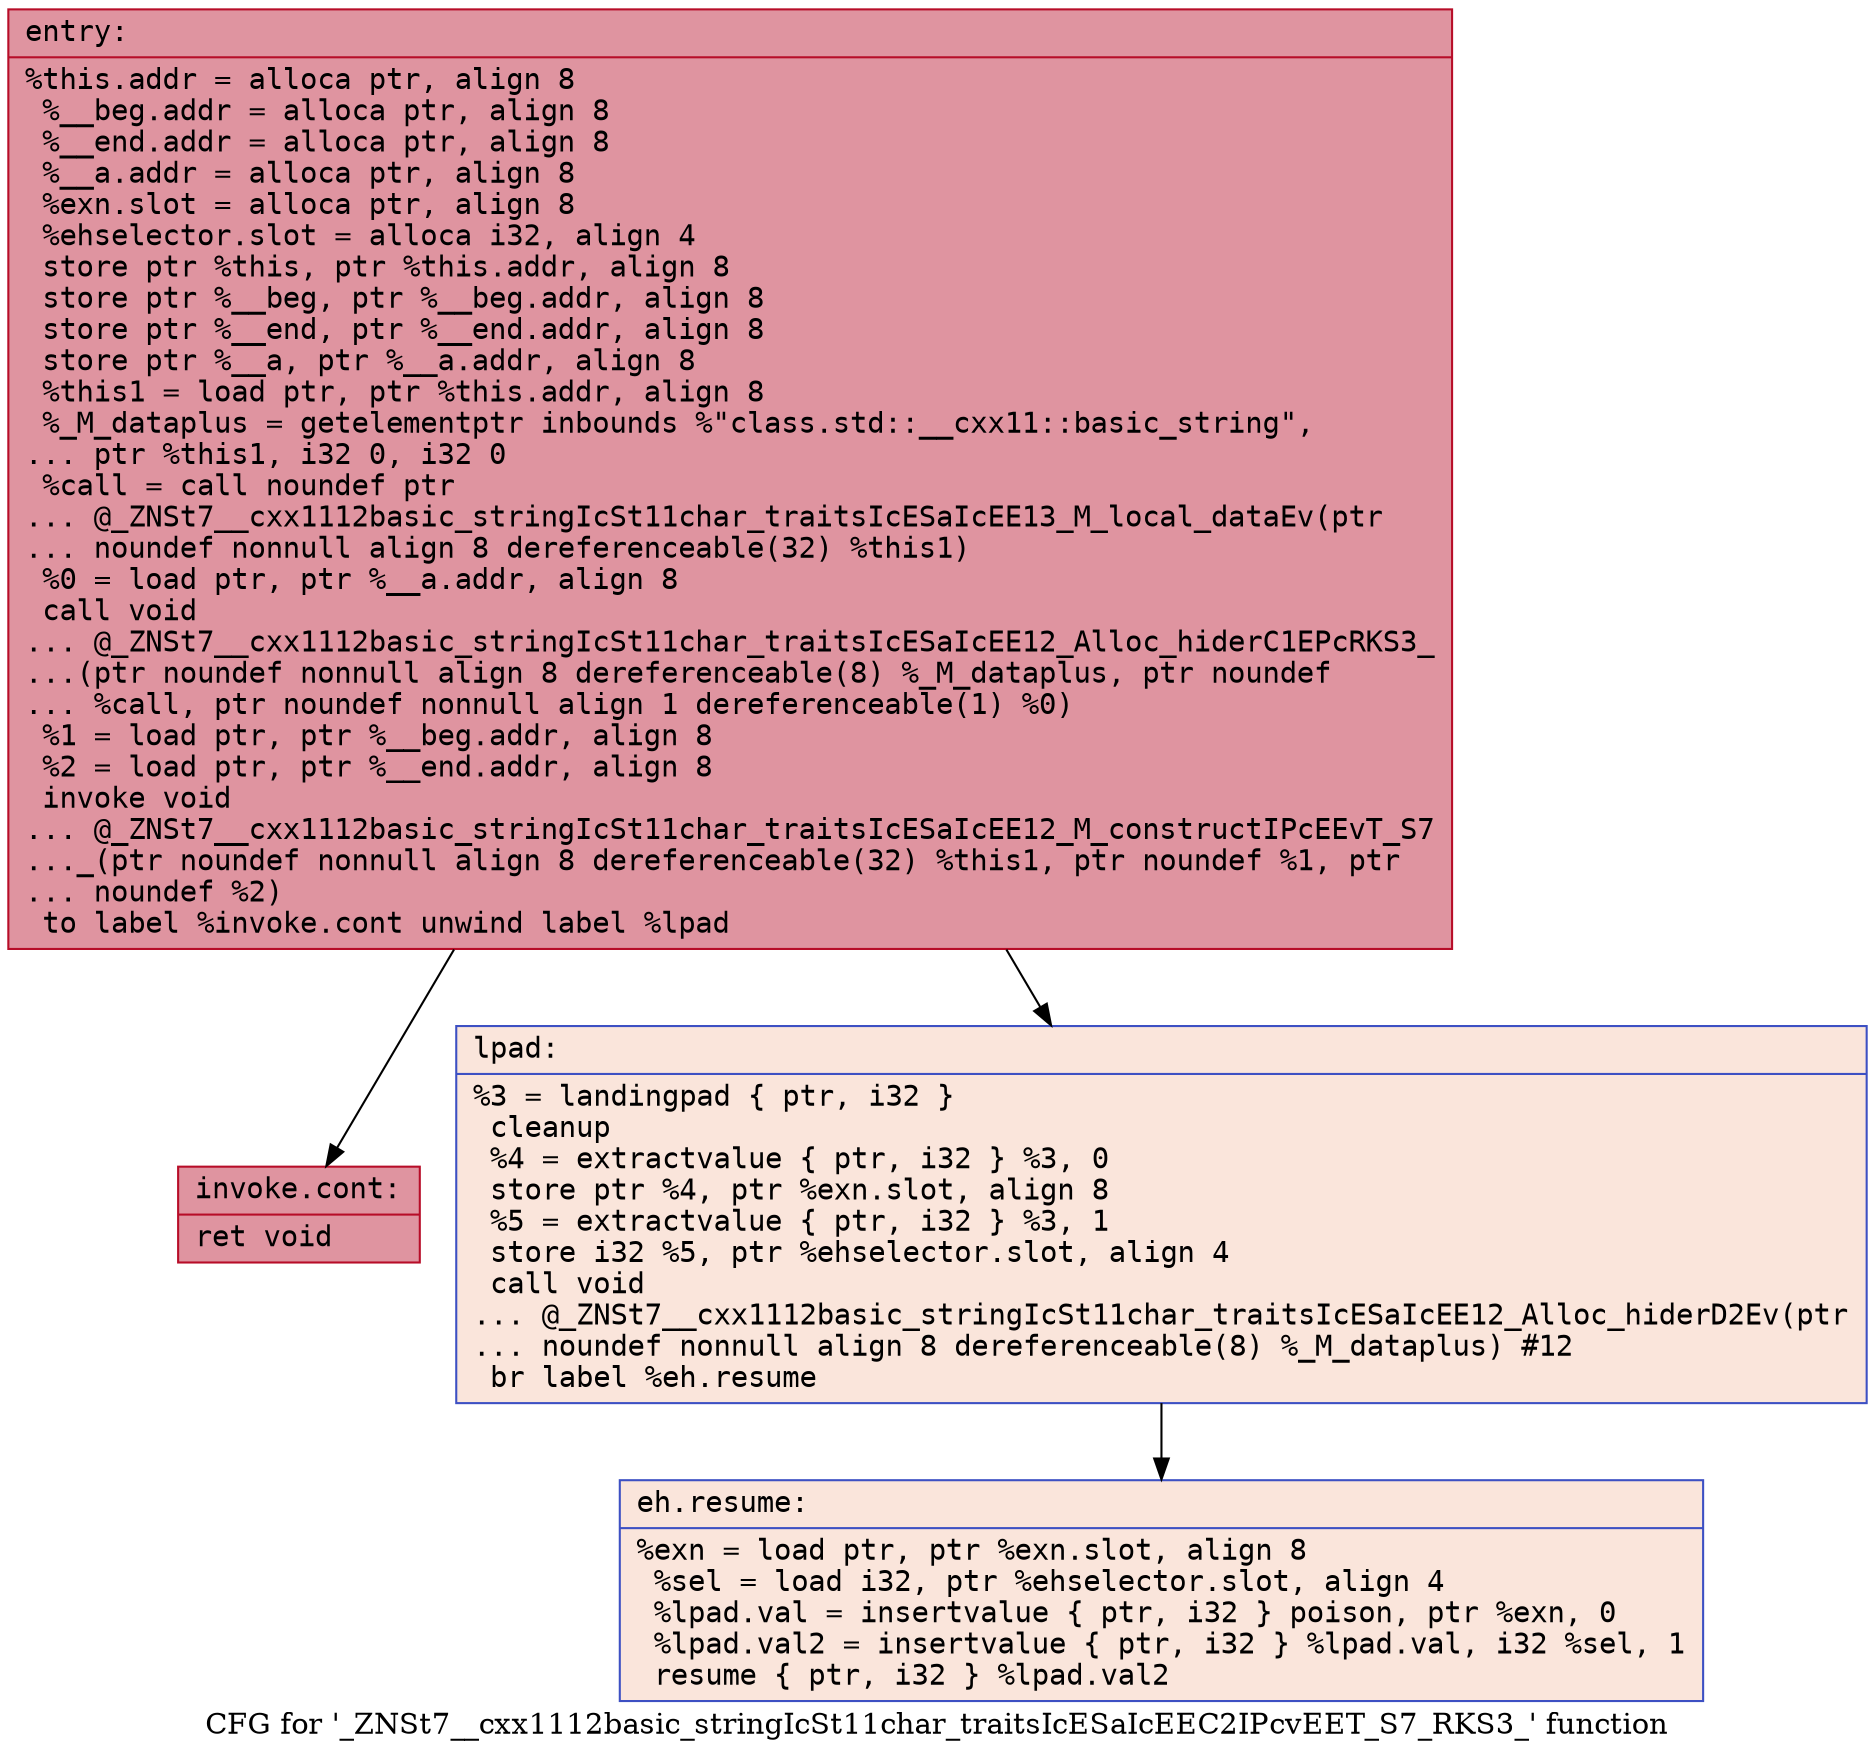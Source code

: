 digraph "CFG for '_ZNSt7__cxx1112basic_stringIcSt11char_traitsIcESaIcEEC2IPcvEET_S7_RKS3_' function" {
	label="CFG for '_ZNSt7__cxx1112basic_stringIcSt11char_traitsIcESaIcEEC2IPcvEET_S7_RKS3_' function";

	Node0x565047f17a30 [shape=record,color="#b70d28ff", style=filled, fillcolor="#b70d2870" fontname="Courier",label="{entry:\l|  %this.addr = alloca ptr, align 8\l  %__beg.addr = alloca ptr, align 8\l  %__end.addr = alloca ptr, align 8\l  %__a.addr = alloca ptr, align 8\l  %exn.slot = alloca ptr, align 8\l  %ehselector.slot = alloca i32, align 4\l  store ptr %this, ptr %this.addr, align 8\l  store ptr %__beg, ptr %__beg.addr, align 8\l  store ptr %__end, ptr %__end.addr, align 8\l  store ptr %__a, ptr %__a.addr, align 8\l  %this1 = load ptr, ptr %this.addr, align 8\l  %_M_dataplus = getelementptr inbounds %\"class.std::__cxx11::basic_string\",\l... ptr %this1, i32 0, i32 0\l  %call = call noundef ptr\l... @_ZNSt7__cxx1112basic_stringIcSt11char_traitsIcESaIcEE13_M_local_dataEv(ptr\l... noundef nonnull align 8 dereferenceable(32) %this1)\l  %0 = load ptr, ptr %__a.addr, align 8\l  call void\l... @_ZNSt7__cxx1112basic_stringIcSt11char_traitsIcESaIcEE12_Alloc_hiderC1EPcRKS3_\l...(ptr noundef nonnull align 8 dereferenceable(8) %_M_dataplus, ptr noundef\l... %call, ptr noundef nonnull align 1 dereferenceable(1) %0)\l  %1 = load ptr, ptr %__beg.addr, align 8\l  %2 = load ptr, ptr %__end.addr, align 8\l  invoke void\l... @_ZNSt7__cxx1112basic_stringIcSt11char_traitsIcESaIcEE12_M_constructIPcEEvT_S7\l..._(ptr noundef nonnull align 8 dereferenceable(32) %this1, ptr noundef %1, ptr\l... noundef %2)\l          to label %invoke.cont unwind label %lpad\l}"];
	Node0x565047f17a30 -> Node0x565047f188e0[tooltip="entry -> invoke.cont\nProbability 100.00%" ];
	Node0x565047f17a30 -> Node0x565047f18930[tooltip="entry -> lpad\nProbability 0.00%" ];
	Node0x565047f188e0 [shape=record,color="#b70d28ff", style=filled, fillcolor="#b70d2870" fontname="Courier",label="{invoke.cont:\l|  ret void\l}"];
	Node0x565047f18930 [shape=record,color="#3d50c3ff", style=filled, fillcolor="#f4c5ad70" fontname="Courier",label="{lpad:\l|  %3 = landingpad \{ ptr, i32 \}\l          cleanup\l  %4 = extractvalue \{ ptr, i32 \} %3, 0\l  store ptr %4, ptr %exn.slot, align 8\l  %5 = extractvalue \{ ptr, i32 \} %3, 1\l  store i32 %5, ptr %ehselector.slot, align 4\l  call void\l... @_ZNSt7__cxx1112basic_stringIcSt11char_traitsIcESaIcEE12_Alloc_hiderD2Ev(ptr\l... noundef nonnull align 8 dereferenceable(8) %_M_dataplus) #12\l  br label %eh.resume\l}"];
	Node0x565047f18930 -> Node0x565047f18e70[tooltip="lpad -> eh.resume\nProbability 100.00%" ];
	Node0x565047f18e70 [shape=record,color="#3d50c3ff", style=filled, fillcolor="#f4c5ad70" fontname="Courier",label="{eh.resume:\l|  %exn = load ptr, ptr %exn.slot, align 8\l  %sel = load i32, ptr %ehselector.slot, align 4\l  %lpad.val = insertvalue \{ ptr, i32 \} poison, ptr %exn, 0\l  %lpad.val2 = insertvalue \{ ptr, i32 \} %lpad.val, i32 %sel, 1\l  resume \{ ptr, i32 \} %lpad.val2\l}"];
}
